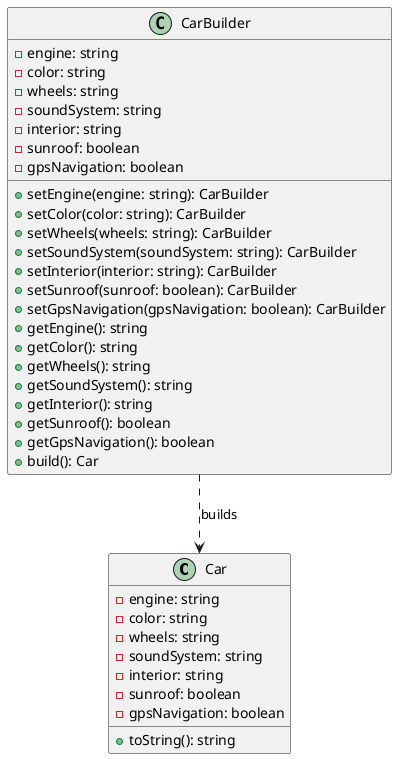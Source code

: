 @startuml
class Car {
    - engine: string
    - color: string
    - wheels: string
    - soundSystem: string
    - interior: string
    - sunroof: boolean
    - gpsNavigation: boolean
    + toString(): string
}

class CarBuilder {
    - engine: string
    - color: string
    - wheels: string
    - soundSystem: string
    - interior: string
    - sunroof: boolean
    - gpsNavigation: boolean
    + setEngine(engine: string): CarBuilder
    + setColor(color: string): CarBuilder
    + setWheels(wheels: string): CarBuilder
    + setSoundSystem(soundSystem: string): CarBuilder
    + setInterior(interior: string): CarBuilder
    + setSunroof(sunroof: boolean): CarBuilder
    + setGpsNavigation(gpsNavigation: boolean): CarBuilder
    + getEngine(): string
    + getColor(): string
    + getWheels(): string
    + getSoundSystem(): string
    + getInterior(): string
    + getSunroof(): boolean
    + getGpsNavigation(): boolean
    + build(): Car
}

CarBuilder ..> Car : builds
@enduml
